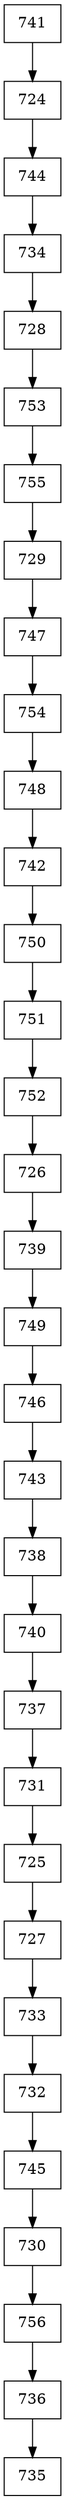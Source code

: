 digraph G {
  node [shape=record];
  node0 [label="{741}"];
  node0 -> node1;
  node1 [label="{724}"];
  node1 -> node2;
  node2 [label="{744}"];
  node2 -> node3;
  node3 [label="{734}"];
  node3 -> node4;
  node4 [label="{728}"];
  node4 -> node5;
  node5 [label="{753}"];
  node5 -> node6;
  node6 [label="{755}"];
  node6 -> node7;
  node7 [label="{729}"];
  node7 -> node8;
  node8 [label="{747}"];
  node8 -> node9;
  node9 [label="{754}"];
  node9 -> node10;
  node10 [label="{748}"];
  node10 -> node11;
  node11 [label="{742}"];
  node11 -> node12;
  node12 [label="{750}"];
  node12 -> node13;
  node13 [label="{751}"];
  node13 -> node14;
  node14 [label="{752}"];
  node14 -> node15;
  node15 [label="{726}"];
  node15 -> node16;
  node16 [label="{739}"];
  node16 -> node17;
  node17 [label="{749}"];
  node17 -> node18;
  node18 [label="{746}"];
  node18 -> node19;
  node19 [label="{743}"];
  node19 -> node20;
  node20 [label="{738}"];
  node20 -> node21;
  node21 [label="{740}"];
  node21 -> node22;
  node22 [label="{737}"];
  node22 -> node23;
  node23 [label="{731}"];
  node23 -> node24;
  node24 [label="{725}"];
  node24 -> node25;
  node25 [label="{727}"];
  node25 -> node26;
  node26 [label="{733}"];
  node26 -> node27;
  node27 [label="{732}"];
  node27 -> node28;
  node28 [label="{745}"];
  node28 -> node29;
  node29 [label="{730}"];
  node29 -> node30;
  node30 [label="{756}"];
  node30 -> node31;
  node31 [label="{736}"];
  node31 -> node32;
  node32 [label="{735}"];
}
